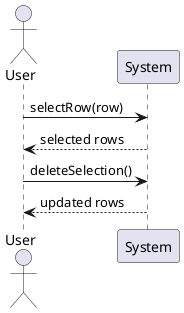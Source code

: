 @startuml
Actor User
User-> System: selectRow(row)
System --> User: selected rows
User -> System: deleteSelection()
System --> User: updated rows

@enduml